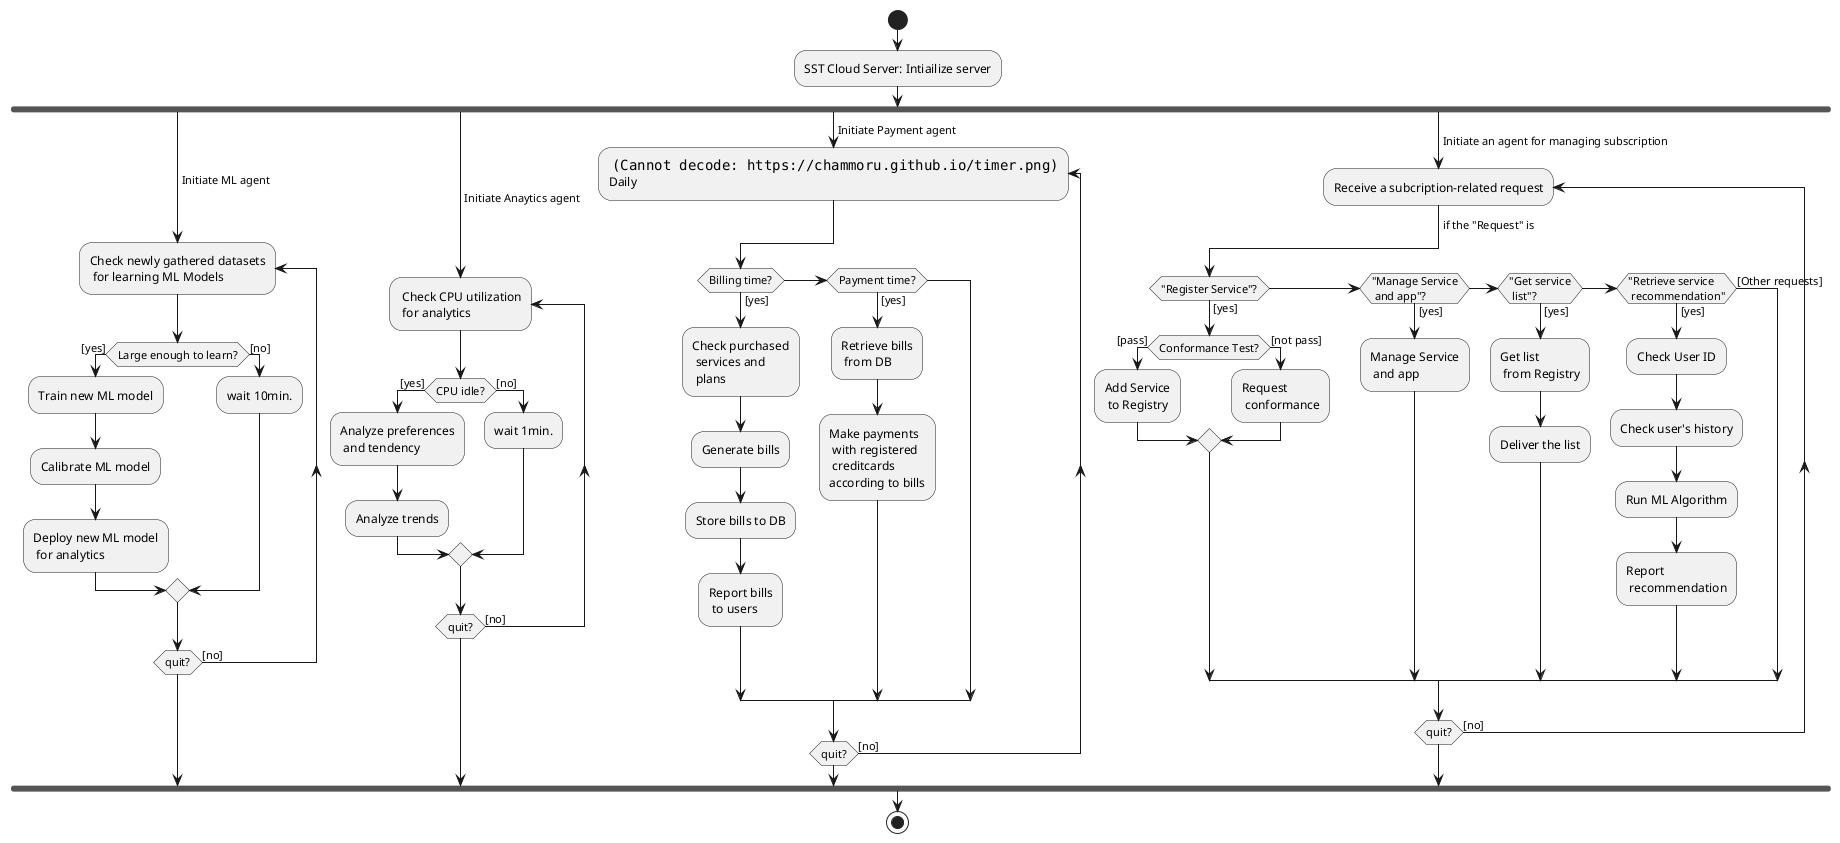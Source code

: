 @startuml
start
:SST Cloud Server: Intiailize server;

fork

-> Initiate ML agent;

repeat:Check newly gathered datasets\n for learning ML Models;

if (Large enough to learn?) then ([yes])

  :Train new ML model;
  :Calibrate ML model;
  :Deploy new ML model
   for analytics;
else ([no])
  :wait 10min.;
endif 
repeat while(quit?) is ([no])

fork again

-> Initiate Anaytics agent;
repeat: Check CPU utilization\n for analytics
if (CPU idle?) then ([yes])
  :Analyze preferences\n and tendency;
  :Analyze trends;
else ([no])
  :wait 1min.;
endif
repeat while (quit?) is ([no])

fork again

-> Initiate Payment agent;

repeat: <img:https://chammoru.github.io/timer.png>\nDaily;

if (Billing time?) then ([yes])
  :Check purchased\n services and\n plans;
  :Generate bills;
  :Store bills to DB;
  :Report bills\n to users;
elseif (Payment time?) then ([yes])
  :Retrieve bills\n from DB;
  :Make payments\n with registered\n creditcards\naccording to bills;
endif     
repeat while(quit?) is ([no])

fork again

-> Initiate an agent for managing subscription;
repeat:Receive a subcription-related request;
  -> if the "Request" is;
  if ("Register Service"?) then ([yes])
    if (Conformance Test?) then ([pass])
      :Add Service
       to Registry;
    else ([not pass])
      :Request
       conformance;
    endif
    
  elseif ("Manage Service\n and app"?) then ([yes])
    :Manage Service\n and app;

  elseif ("Get service\n list"?) then ([yes])
    :Get list
     from Registry;
    :Deliver the list; 
  elseif ("Retrieve service\n recommendation") then ([yes])
    :Check User ID;
    :Check user's history;
    :Run ML Algorithm;
    :Report\n recommendation;
  else ([Other requests])
  endif

repeat while (quit?) is ([no])

endfork

stop
@enduml